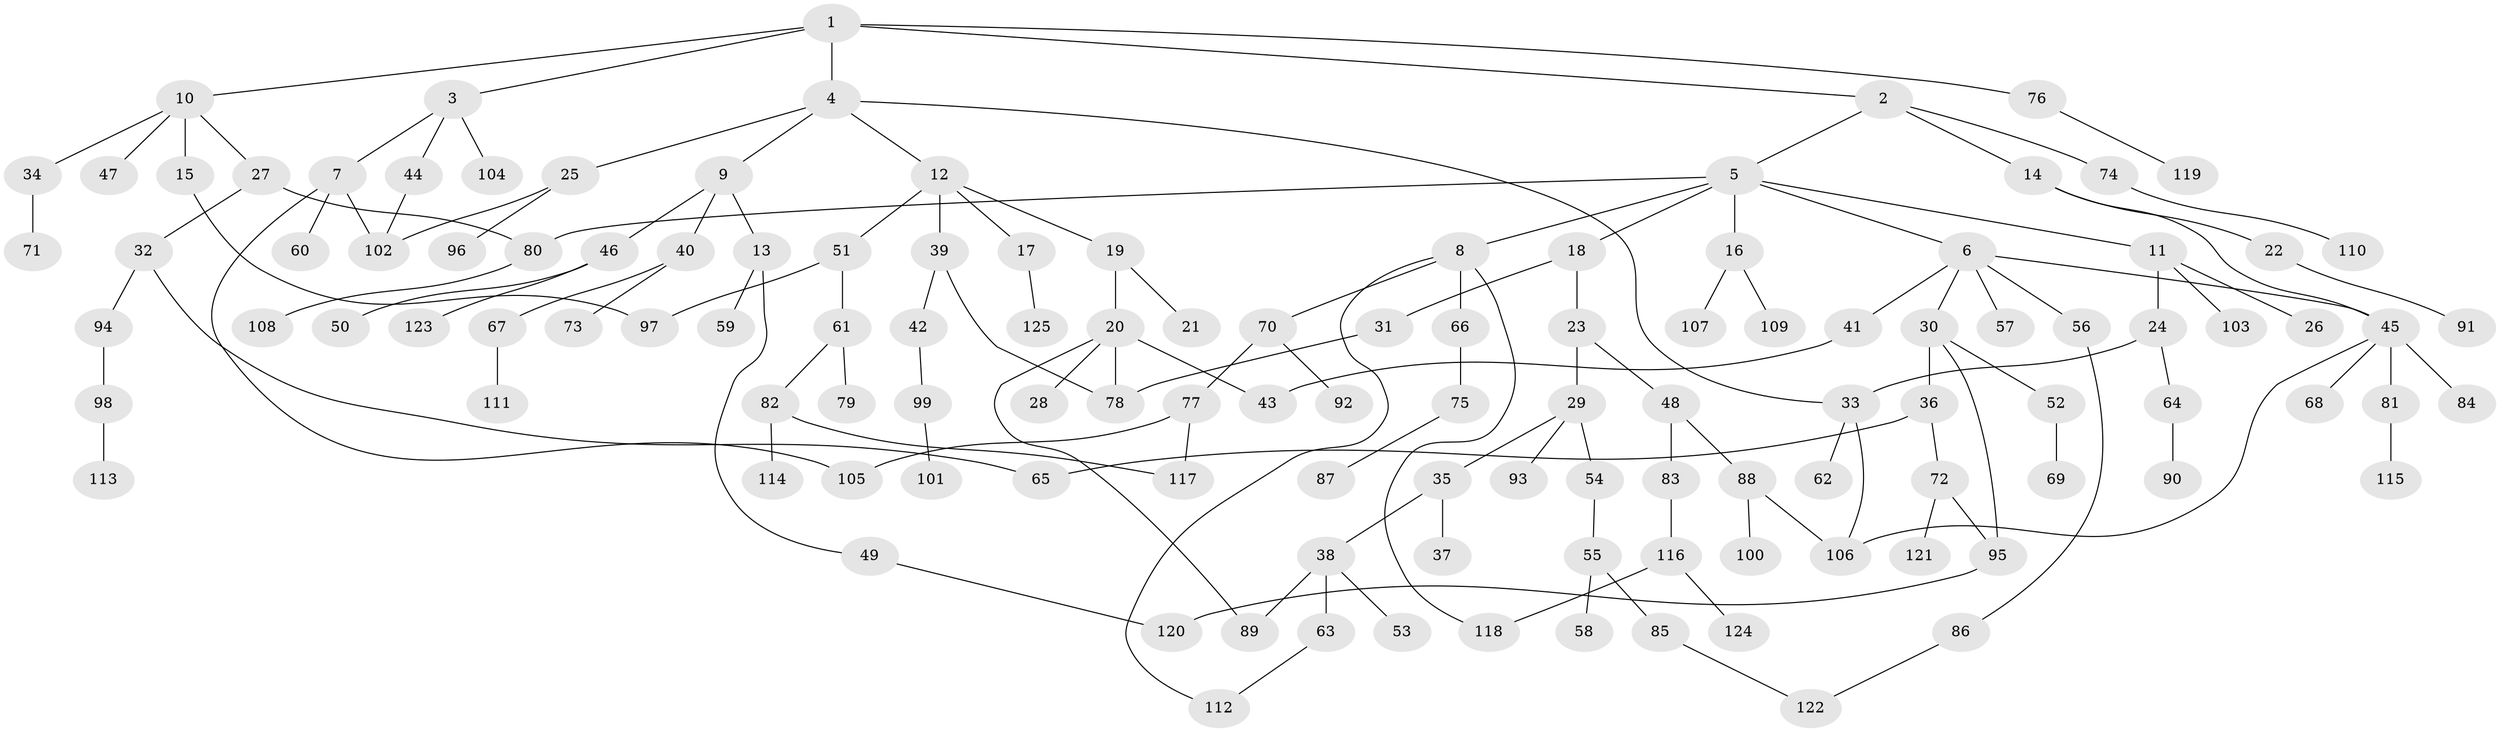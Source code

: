 // coarse degree distribution, {6: 0.02, 4: 0.1, 14: 0.02, 12: 0.02, 8: 0.02, 5: 0.06, 3: 0.12, 2: 0.18, 1: 0.46}
// Generated by graph-tools (version 1.1) at 2025/16/03/04/25 18:16:59]
// undirected, 125 vertices, 144 edges
graph export_dot {
graph [start="1"]
  node [color=gray90,style=filled];
  1;
  2;
  3;
  4;
  5;
  6;
  7;
  8;
  9;
  10;
  11;
  12;
  13;
  14;
  15;
  16;
  17;
  18;
  19;
  20;
  21;
  22;
  23;
  24;
  25;
  26;
  27;
  28;
  29;
  30;
  31;
  32;
  33;
  34;
  35;
  36;
  37;
  38;
  39;
  40;
  41;
  42;
  43;
  44;
  45;
  46;
  47;
  48;
  49;
  50;
  51;
  52;
  53;
  54;
  55;
  56;
  57;
  58;
  59;
  60;
  61;
  62;
  63;
  64;
  65;
  66;
  67;
  68;
  69;
  70;
  71;
  72;
  73;
  74;
  75;
  76;
  77;
  78;
  79;
  80;
  81;
  82;
  83;
  84;
  85;
  86;
  87;
  88;
  89;
  90;
  91;
  92;
  93;
  94;
  95;
  96;
  97;
  98;
  99;
  100;
  101;
  102;
  103;
  104;
  105;
  106;
  107;
  108;
  109;
  110;
  111;
  112;
  113;
  114;
  115;
  116;
  117;
  118;
  119;
  120;
  121;
  122;
  123;
  124;
  125;
  1 -- 2;
  1 -- 3;
  1 -- 4;
  1 -- 10;
  1 -- 76;
  2 -- 5;
  2 -- 14;
  2 -- 74;
  3 -- 7;
  3 -- 44;
  3 -- 104;
  4 -- 9;
  4 -- 12;
  4 -- 25;
  4 -- 33;
  5 -- 6;
  5 -- 8;
  5 -- 11;
  5 -- 16;
  5 -- 18;
  5 -- 80;
  6 -- 30;
  6 -- 41;
  6 -- 56;
  6 -- 57;
  6 -- 45;
  7 -- 60;
  7 -- 105;
  7 -- 102;
  8 -- 66;
  8 -- 70;
  8 -- 118;
  8 -- 112;
  9 -- 13;
  9 -- 40;
  9 -- 46;
  10 -- 15;
  10 -- 27;
  10 -- 34;
  10 -- 47;
  11 -- 24;
  11 -- 26;
  11 -- 103;
  12 -- 17;
  12 -- 19;
  12 -- 39;
  12 -- 51;
  13 -- 49;
  13 -- 59;
  14 -- 22;
  14 -- 45;
  15 -- 97;
  16 -- 107;
  16 -- 109;
  17 -- 125;
  18 -- 23;
  18 -- 31;
  19 -- 20;
  19 -- 21;
  20 -- 28;
  20 -- 43;
  20 -- 89;
  20 -- 78;
  22 -- 91;
  23 -- 29;
  23 -- 48;
  24 -- 33;
  24 -- 64;
  25 -- 96;
  25 -- 102;
  27 -- 32;
  27 -- 80;
  29 -- 35;
  29 -- 54;
  29 -- 93;
  30 -- 36;
  30 -- 52;
  30 -- 95;
  31 -- 78;
  32 -- 94;
  32 -- 65;
  33 -- 62;
  33 -- 106;
  34 -- 71;
  35 -- 37;
  35 -- 38;
  36 -- 65;
  36 -- 72;
  38 -- 53;
  38 -- 63;
  38 -- 89;
  39 -- 42;
  39 -- 78;
  40 -- 67;
  40 -- 73;
  41 -- 43;
  42 -- 99;
  44 -- 102;
  45 -- 68;
  45 -- 81;
  45 -- 84;
  45 -- 106;
  46 -- 50;
  46 -- 123;
  48 -- 83;
  48 -- 88;
  49 -- 120;
  51 -- 61;
  51 -- 97;
  52 -- 69;
  54 -- 55;
  55 -- 58;
  55 -- 85;
  56 -- 86;
  61 -- 79;
  61 -- 82;
  63 -- 112;
  64 -- 90;
  66 -- 75;
  67 -- 111;
  70 -- 77;
  70 -- 92;
  72 -- 121;
  72 -- 95;
  74 -- 110;
  75 -- 87;
  76 -- 119;
  77 -- 105;
  77 -- 117;
  80 -- 108;
  81 -- 115;
  82 -- 114;
  82 -- 117;
  83 -- 116;
  85 -- 122;
  86 -- 122;
  88 -- 100;
  88 -- 106;
  94 -- 98;
  95 -- 120;
  98 -- 113;
  99 -- 101;
  116 -- 118;
  116 -- 124;
}
